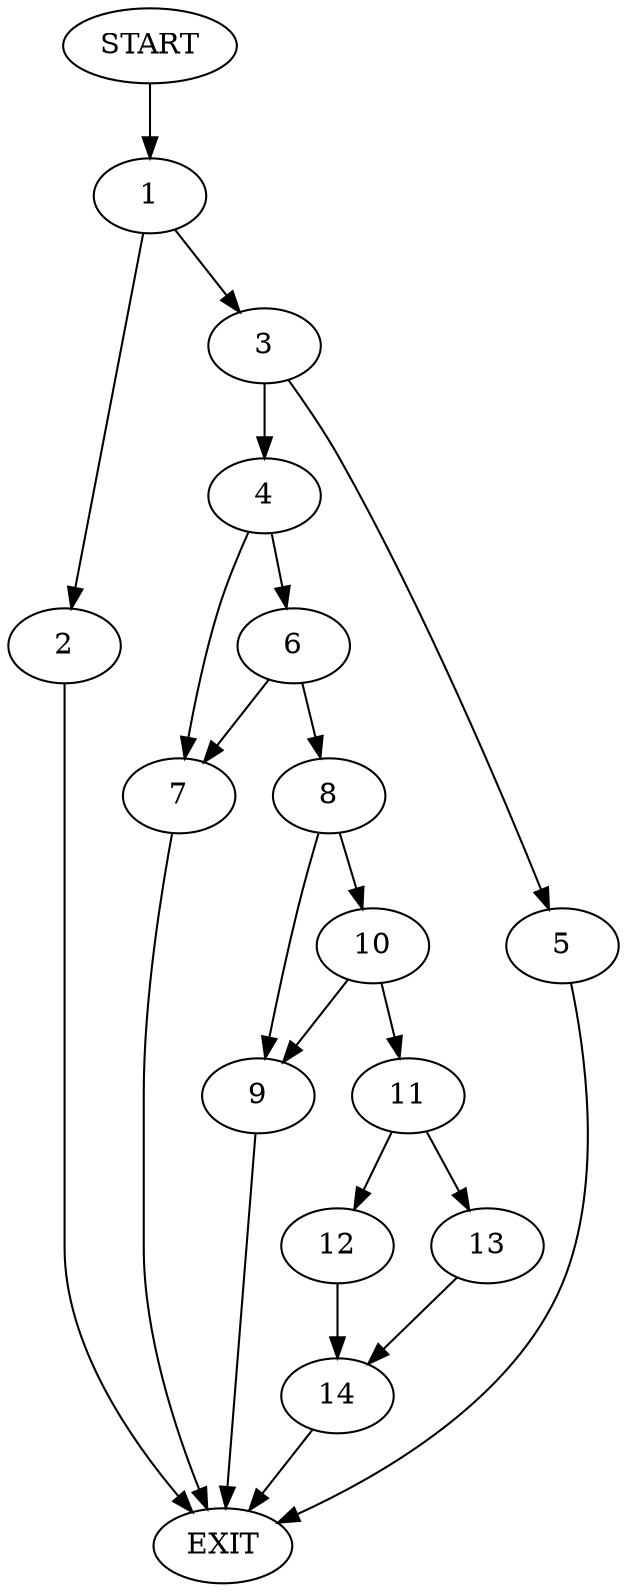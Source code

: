 digraph {
0 [label="START"]
15 [label="EXIT"]
0 -> 1
1 -> 2
1 -> 3
3 -> 4
3 -> 5
2 -> 15
5 -> 15
4 -> 6
4 -> 7
6 -> 8
6 -> 7
7 -> 15
8 -> 9
8 -> 10
10 -> 11
10 -> 9
9 -> 15
11 -> 12
11 -> 13
12 -> 14
13 -> 14
14 -> 15
}
